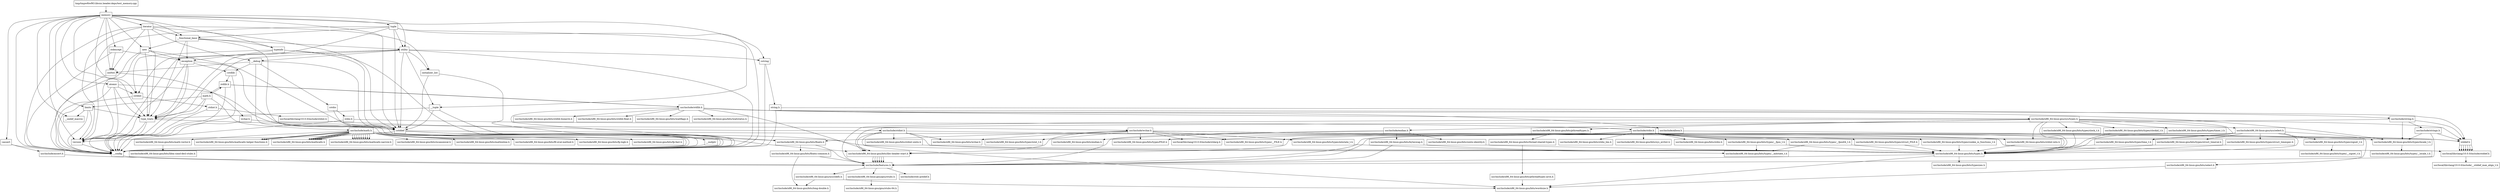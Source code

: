 digraph "dependencies" {
  header_1 [ shape="box", label="memory"];
  header_0 [ shape="box", label="tmp/tmpw8iwRO.libcxx.header.deps/test_memory.cpp"];
  header_2 [ shape="box", label="__config"];
  header_3 [ shape="box", label="usr/include/features.h"];
  header_4 [ shape="box", label="usr/include/stdc-predef.h"];
  header_5 [ shape="box", label="usr/include/x86_64-linux-gnu/sys/cdefs.h"];
  header_6 [ shape="box", label="usr/include/x86_64-linux-gnu/bits/wordsize.h"];
  header_7 [ shape="box", label="usr/include/x86_64-linux-gnu/bits/long-double.h"];
  header_8 [ shape="box", label="usr/include/x86_64-linux-gnu/gnu/stubs.h"];
  header_9 [ shape="box", label="usr/include/x86_64-linux-gnu/gnu/stubs-64.h"];
  header_11 [ shape="box", label="type_traits"];
  header_12 [ shape="box", label="cstddef"];
  header_13 [ shape="box", label="version"];
  header_14 [ shape="box", label="usr/local/lib/clang/10.0.0/include/stddef.h"];
  header_15 [ shape="box", label="usr/local/lib/clang/10.0.0/include/__stddef_max_align_t.h"];
  header_16 [ shape="box", label="__nullptr"];
  header_17 [ shape="box", label="typeinfo"];
  header_18 [ shape="box", label="exception"];
  header_19 [ shape="box", label="cstdlib"];
  header_20 [ shape="box", label="stdlib.h"];
  header_21 [ shape="box", label="usr/include/stdlib.h"];
  header_22 [ shape="box", label="usr/include/x86_64-linux-gnu/bits/libc-header-start.h"];
  header_23 [ shape="box", label="stddef.h"];
  header_24 [ shape="box", label="usr/include/x86_64-linux-gnu/bits/waitflags.h"];
  header_25 [ shape="box", label="usr/include/x86_64-linux-gnu/bits/waitstatus.h"];
  header_26 [ shape="box", label="usr/include/x86_64-linux-gnu/bits/floatn.h"];
  header_27 [ shape="box", label="usr/include/x86_64-linux-gnu/bits/floatn-common.h"];
  header_28 [ shape="box", label="usr/include/x86_64-linux-gnu/bits/types/locale_t.h"];
  header_29 [ shape="box", label="usr/include/x86_64-linux-gnu/bits/types/__locale_t.h"];
  header_30 [ shape="box", label="usr/include/x86_64-linux-gnu/sys/types.h"];
  header_31 [ shape="box", label="usr/include/x86_64-linux-gnu/bits/types.h"];
  header_32 [ shape="box", label="usr/include/x86_64-linux-gnu/bits/typesizes.h"];
  header_33 [ shape="box", label="usr/include/x86_64-linux-gnu/bits/types/clock_t.h"];
  header_34 [ shape="box", label="usr/include/x86_64-linux-gnu/bits/types/clockid_t.h"];
  header_35 [ shape="box", label="usr/include/x86_64-linux-gnu/bits/types/time_t.h"];
  header_36 [ shape="box", label="usr/include/x86_64-linux-gnu/bits/types/timer_t.h"];
  header_37 [ shape="box", label="usr/include/x86_64-linux-gnu/bits/stdint-intn.h"];
  header_38 [ shape="box", label="usr/include/endian.h"];
  header_39 [ shape="box", label="usr/include/x86_64-linux-gnu/bits/endian.h"];
  header_40 [ shape="box", label="usr/include/x86_64-linux-gnu/bits/byteswap.h"];
  header_41 [ shape="box", label="usr/include/x86_64-linux-gnu/bits/uintn-identity.h"];
  header_42 [ shape="box", label="usr/include/x86_64-linux-gnu/sys/select.h"];
  header_43 [ shape="box", label="usr/include/x86_64-linux-gnu/bits/select.h"];
  header_44 [ shape="box", label="usr/include/x86_64-linux-gnu/bits/types/sigset_t.h"];
  header_45 [ shape="box", label="usr/include/x86_64-linux-gnu/bits/types/__sigset_t.h"];
  header_46 [ shape="box", label="usr/include/x86_64-linux-gnu/bits/types/struct_timeval.h"];
  header_47 [ shape="box", label="usr/include/x86_64-linux-gnu/bits/types/struct_timespec.h"];
  header_48 [ shape="box", label="usr/include/x86_64-linux-gnu/bits/pthreadtypes.h"];
  header_49 [ shape="box", label="usr/include/x86_64-linux-gnu/bits/thread-shared-types.h"];
  header_50 [ shape="box", label="usr/include/x86_64-linux-gnu/bits/pthreadtypes-arch.h"];
  header_51 [ shape="box", label="usr/include/alloca.h"];
  header_52 [ shape="box", label="usr/include/x86_64-linux-gnu/bits/stdlib-bsearch.h"];
  header_53 [ shape="box", label="usr/include/x86_64-linux-gnu/bits/stdlib-float.h"];
  header_54 [ shape="box", label="math.h"];
  header_55 [ shape="box", label="usr/include/math.h"];
  header_56 [ shape="box", label="usr/include/x86_64-linux-gnu/bits/math-vector.h"];
  header_57 [ shape="box", label="usr/include/x86_64-linux-gnu/bits/libm-simd-decl-stubs.h"];
  header_58 [ shape="box", label="usr/include/x86_64-linux-gnu/bits/flt-eval-method.h"];
  header_59 [ shape="box", label="usr/include/x86_64-linux-gnu/bits/fp-logb.h"];
  header_60 [ shape="box", label="usr/include/x86_64-linux-gnu/bits/fp-fast.h"];
  header_61 [ shape="box", label="usr/include/x86_64-linux-gnu/bits/mathcalls-helper-functions.h"];
  header_62 [ shape="box", label="usr/include/x86_64-linux-gnu/bits/mathcalls.h"];
  header_63 [ shape="box", label="usr/include/x86_64-linux-gnu/bits/mathcalls-narrow.h"];
  header_64 [ shape="box", label="usr/include/x86_64-linux-gnu/bits/iscanonical.h"];
  header_65 [ shape="box", label="usr/include/x86_64-linux-gnu/bits/mathinline.h"];
  header_66 [ shape="box", label="limits"];
  header_67 [ shape="box", label="__undef_macros"];
  header_68 [ shape="box", label="cstdint"];
  header_69 [ shape="box", label="stdint.h"];
  header_70 [ shape="box", label="usr/local/lib/clang/10.0.0/include/stdint.h"];
  header_71 [ shape="box", label="usr/include/stdint.h"];
  header_72 [ shape="box", label="usr/include/x86_64-linux-gnu/bits/wchar.h"];
  header_73 [ shape="box", label="usr/include/x86_64-linux-gnu/bits/stdint-uintn.h"];
  header_74 [ shape="box", label="new"];
  header_75 [ shape="box", label="utility"];
  header_76 [ shape="box", label="__tuple"];
  header_77 [ shape="box", label="initializer_list"];
  header_78 [ shape="box", label="cstring"];
  header_79 [ shape="box", label="string.h"];
  header_80 [ shape="box", label="usr/include/string.h"];
  header_81 [ shape="box", label="usr/include/strings.h"];
  header_82 [ shape="box", label="__debug"];
  header_83 [ shape="box", label="iosfwd"];
  header_84 [ shape="box", label="wchar.h"];
  header_85 [ shape="box", label="usr/include/wchar.h"];
  header_86 [ shape="box", label="usr/local/lib/clang/10.0.0/include/stdarg.h"];
  header_87 [ shape="box", label="usr/include/x86_64-linux-gnu/bits/types/wint_t.h"];
  header_88 [ shape="box", label="usr/include/x86_64-linux-gnu/bits/types/mbstate_t.h"];
  header_89 [ shape="box", label="usr/include/x86_64-linux-gnu/bits/types/__mbstate_t.h"];
  header_90 [ shape="box", label="usr/include/x86_64-linux-gnu/bits/types/__FILE.h"];
  header_91 [ shape="box", label="usr/include/x86_64-linux-gnu/bits/types/FILE.h"];
  header_92 [ shape="box", label="cstdio"];
  header_93 [ shape="box", label="stdio.h"];
  header_94 [ shape="box", label="usr/include/stdio.h"];
  header_95 [ shape="box", label="usr/include/x86_64-linux-gnu/bits/types/__fpos_t.h"];
  header_96 [ shape="box", label="usr/include/x86_64-linux-gnu/bits/types/__fpos64_t.h"];
  header_97 [ shape="box", label="usr/include/x86_64-linux-gnu/bits/types/struct_FILE.h"];
  header_98 [ shape="box", label="usr/include/x86_64-linux-gnu/bits/types/cookie_io_functions_t.h"];
  header_99 [ shape="box", label="usr/include/x86_64-linux-gnu/bits/stdio_lim.h"];
  header_100 [ shape="box", label="usr/include/x86_64-linux-gnu/bits/sys_errlist.h"];
  header_101 [ shape="box", label="usr/include/x86_64-linux-gnu/bits/stdio.h"];
  header_102 [ shape="box", label="iterator"];
  header_103 [ shape="box", label="__functional_base"];
  header_104 [ shape="box", label="tuple"];
  header_105 [ shape="box", label="stdexcept"];
  header_106 [ shape="box", label="cassert"];
  header_107 [ shape="box", label="usr/include/assert.h"];
  header_108 [ shape="box", label="atomic"];
  header_14 -> header_15;
  header_13 -> header_2;
  header_92 -> header_2;
  header_92 -> header_93;
  header_34 -> header_31;
  header_106 -> header_2;
  header_106 -> header_107;
  header_19 -> header_2;
  header_19 -> header_20;
  header_51 -> header_3;
  header_51 -> header_23;
  header_66 -> header_2;
  header_66 -> header_11;
  header_66 -> header_67;
  header_66 -> header_13;
  header_1 -> header_2;
  header_1 -> header_11;
  header_1 -> header_17;
  header_1 -> header_12;
  header_1 -> header_68;
  header_1 -> header_74;
  header_1 -> header_75;
  header_1 -> header_66;
  header_1 -> header_102;
  header_1 -> header_103;
  header_1 -> header_83;
  header_1 -> header_104;
  header_1 -> header_105;
  header_1 -> header_78;
  header_1 -> header_106;
  header_1 -> header_108;
  header_1 -> header_13;
  header_1 -> header_67;
  header_102 -> header_2;
  header_102 -> header_83;
  header_102 -> header_103;
  header_102 -> header_11;
  header_102 -> header_12;
  header_102 -> header_77;
  header_102 -> header_13;
  header_102 -> header_82;
  header_97 -> header_31;
  header_95 -> header_31;
  header_95 -> header_89;
  header_16 -> header_2;
  header_12 -> header_2;
  header_12 -> header_13;
  header_12 -> header_14;
  header_12 -> header_16;
  header_55 -> header_22;
  header_55 -> header_31;
  header_55 -> header_56;
  header_55 -> header_26;
  header_55 -> header_58;
  header_55 -> header_59;
  header_55 -> header_60;
  header_55 -> header_61;
  header_55 -> header_62;
  header_55 -> header_61;
  header_55 -> header_62;
  header_55 -> header_61;
  header_55 -> header_62;
  header_55 -> header_62;
  header_55 -> header_62;
  header_55 -> header_62;
  header_55 -> header_62;
  header_55 -> header_63;
  header_55 -> header_63;
  header_55 -> header_63;
  header_55 -> header_63;
  header_55 -> header_63;
  header_55 -> header_63;
  header_55 -> header_63;
  header_55 -> header_63;
  header_55 -> header_63;
  header_55 -> header_64;
  header_55 -> header_65;
  header_77 -> header_2;
  header_77 -> header_12;
  header_21 -> header_22;
  header_21 -> header_23;
  header_21 -> header_24;
  header_21 -> header_25;
  header_21 -> header_26;
  header_21 -> header_28;
  header_21 -> header_30;
  header_21 -> header_51;
  header_21 -> header_52;
  header_21 -> header_53;
  header_28 -> header_29;
  header_38 -> header_3;
  header_38 -> header_39;
  header_38 -> header_40;
  header_38 -> header_41;
  header_78 -> header_2;
  header_78 -> header_79;
  header_71 -> header_22;
  header_71 -> header_31;
  header_71 -> header_72;
  header_71 -> header_6;
  header_71 -> header_37;
  header_71 -> header_73;
  header_48 -> header_49;
  header_40 -> header_3;
  header_40 -> header_31;
  header_88 -> header_89;
  header_104 -> header_2;
  header_104 -> header_76;
  header_104 -> header_12;
  header_104 -> header_11;
  header_104 -> header_103;
  header_104 -> header_75;
  header_104 -> header_13;
  header_70 -> header_71;
  header_80 -> header_22;
  header_80 -> header_23;
  header_80 -> header_28;
  header_80 -> header_81;
  header_82 -> header_2;
  header_82 -> header_83;
  header_82 -> header_19;
  header_82 -> header_92;
  header_82 -> header_12;
  header_79 -> header_2;
  header_79 -> header_80;
  header_103 -> header_2;
  header_103 -> header_11;
  header_103 -> header_17;
  header_103 -> header_18;
  header_103 -> header_74;
  header_103 -> header_75;
  header_20 -> header_2;
  header_20 -> header_21;
  header_20 -> header_54;
  header_20 -> header_21;
  header_35 -> header_31;
  header_56 -> header_57;
  header_46 -> header_31;
  header_84 -> header_2;
  header_84 -> header_85;
  header_43 -> header_6;
  header_93 -> header_2;
  header_93 -> header_94;
  header_85 -> header_22;
  header_85 -> header_26;
  header_85 -> header_23;
  header_85 -> header_86;
  header_85 -> header_72;
  header_85 -> header_87;
  header_85 -> header_88;
  header_85 -> header_90;
  header_85 -> header_91;
  header_85 -> header_28;
  header_47 -> header_31;
  header_73 -> header_31;
  header_5 -> header_6;
  header_5 -> header_7;
  header_3 -> header_4;
  header_3 -> header_5;
  header_3 -> header_8;
  header_2 -> header_3;
  header_68 -> header_2;
  header_68 -> header_69;
  header_50 -> header_6;
  header_74 -> header_2;
  header_74 -> header_18;
  header_74 -> header_11;
  header_74 -> header_12;
  header_74 -> header_13;
  header_76 -> header_2;
  header_76 -> header_12;
  header_76 -> header_11;
  header_23 -> header_14;
  header_23 -> header_14;
  header_23 -> header_14;
  header_23 -> header_14;
  header_23 -> header_14;
  header_23 -> header_14;
  header_23 -> header_14;
  header_94 -> header_22;
  header_94 -> header_23;
  header_94 -> header_86;
  header_94 -> header_31;
  header_94 -> header_95;
  header_94 -> header_96;
  header_94 -> header_90;
  header_94 -> header_91;
  header_94 -> header_97;
  header_94 -> header_98;
  header_94 -> header_99;
  header_94 -> header_100;
  header_94 -> header_101;
  header_98 -> header_31;
  header_75 -> header_2;
  header_75 -> header_76;
  header_75 -> header_11;
  header_75 -> header_77;
  header_75 -> header_12;
  header_75 -> header_78;
  header_75 -> header_68;
  header_75 -> header_13;
  header_75 -> header_82;
  header_41 -> header_31;
  header_31 -> header_3;
  header_31 -> header_6;
  header_31 -> header_32;
  header_81 -> header_3;
  header_81 -> header_23;
  header_81 -> header_28;
  header_18 -> header_2;
  header_18 -> header_12;
  header_18 -> header_19;
  header_18 -> header_11;
  header_18 -> header_13;
  header_44 -> header_45;
  header_69 -> header_2;
  header_69 -> header_70;
  header_22 -> header_3;
  header_22 -> header_3;
  header_22 -> header_3;
  header_22 -> header_3;
  header_22 -> header_3;
  header_22 -> header_3;
  header_33 -> header_31;
  header_105 -> header_2;
  header_105 -> header_18;
  header_105 -> header_83;
  header_8 -> header_9;
  header_96 -> header_31;
  header_96 -> header_89;
  header_36 -> header_31;
  header_108 -> header_2;
  header_108 -> header_12;
  header_108 -> header_68;
  header_108 -> header_11;
  header_108 -> header_13;
  header_42 -> header_3;
  header_42 -> header_31;
  header_42 -> header_43;
  header_42 -> header_44;
  header_42 -> header_35;
  header_42 -> header_46;
  header_42 -> header_47;
  header_0 -> header_1;
  header_26 -> header_3;
  header_26 -> header_27;
  header_54 -> header_2;
  header_54 -> header_20;
  header_54 -> header_55;
  header_54 -> header_11;
  header_54 -> header_66;
  header_83 -> header_2;
  header_83 -> header_84;
  header_49 -> header_50;
  header_27 -> header_3;
  header_27 -> header_7;
  header_17 -> header_2;
  header_17 -> header_18;
  header_17 -> header_12;
  header_17 -> header_68;
  header_11 -> header_2;
  header_11 -> header_12;
  header_11 -> header_13;
  header_30 -> header_3;
  header_30 -> header_31;
  header_30 -> header_33;
  header_30 -> header_34;
  header_30 -> header_35;
  header_30 -> header_36;
  header_30 -> header_23;
  header_30 -> header_37;
  header_30 -> header_38;
  header_30 -> header_42;
  header_30 -> header_48;
  header_107 -> header_3;
  header_37 -> header_31;
}
